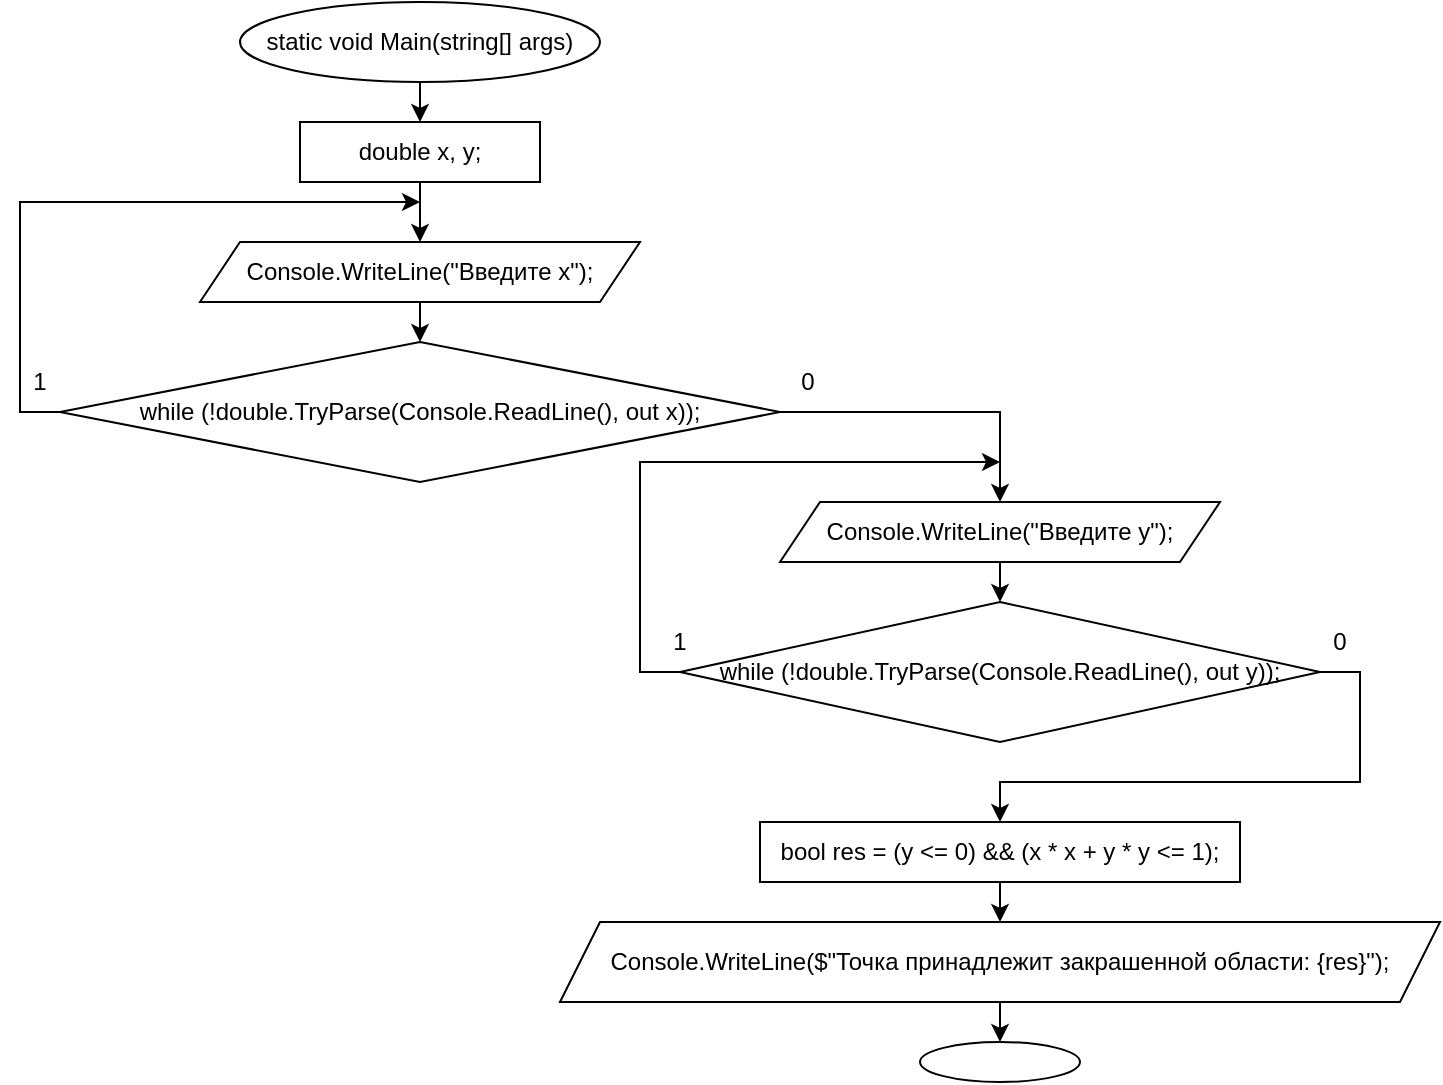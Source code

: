 <mxfile version="15.2.7" type="device"><diagram id="GYrnhCfk23U497RunZHj" name="Page-1"><mxGraphModel dx="836" dy="748" grid="1" gridSize="10" guides="1" tooltips="1" connect="1" arrows="1" fold="1" page="1" pageScale="1" pageWidth="827" pageHeight="1169" math="0" shadow="0"><root><mxCell id="0"/><mxCell id="1" parent="0"/><mxCell id="1HDRV-F6KrmFOh9Od4w7-3" style="edgeStyle=orthogonalEdgeStyle;rounded=0;orthogonalLoop=1;jettySize=auto;html=1;exitX=0.5;exitY=1;exitDx=0;exitDy=0;entryX=0.5;entryY=0;entryDx=0;entryDy=0;" edge="1" parent="1" source="1HDRV-F6KrmFOh9Od4w7-1" target="1HDRV-F6KrmFOh9Od4w7-2"><mxGeometry relative="1" as="geometry"/></mxCell><mxCell id="1HDRV-F6KrmFOh9Od4w7-1" value="static void Main(string[] args)" style="ellipse;whiteSpace=wrap;html=1;" vertex="1" parent="1"><mxGeometry x="150" y="20" width="180" height="40" as="geometry"/></mxCell><mxCell id="1HDRV-F6KrmFOh9Od4w7-6" style="edgeStyle=orthogonalEdgeStyle;rounded=0;orthogonalLoop=1;jettySize=auto;html=1;exitX=0.5;exitY=1;exitDx=0;exitDy=0;entryX=0.5;entryY=0;entryDx=0;entryDy=0;" edge="1" parent="1" source="1HDRV-F6KrmFOh9Od4w7-2" target="1HDRV-F6KrmFOh9Od4w7-4"><mxGeometry relative="1" as="geometry"/></mxCell><mxCell id="1HDRV-F6KrmFOh9Od4w7-2" value="double x, y;" style="rounded=0;whiteSpace=wrap;html=1;" vertex="1" parent="1"><mxGeometry x="180" y="80" width="120" height="30" as="geometry"/></mxCell><mxCell id="1HDRV-F6KrmFOh9Od4w7-7" style="edgeStyle=orthogonalEdgeStyle;rounded=0;orthogonalLoop=1;jettySize=auto;html=1;exitX=0.5;exitY=1;exitDx=0;exitDy=0;entryX=0.5;entryY=0;entryDx=0;entryDy=0;" edge="1" parent="1" source="1HDRV-F6KrmFOh9Od4w7-4" target="1HDRV-F6KrmFOh9Od4w7-5"><mxGeometry relative="1" as="geometry"/></mxCell><mxCell id="1HDRV-F6KrmFOh9Od4w7-4" value="Console.WriteLine(&quot;Введите x&quot;);" style="shape=parallelogram;perimeter=parallelogramPerimeter;whiteSpace=wrap;html=1;fixedSize=1;" vertex="1" parent="1"><mxGeometry x="130" y="140" width="220" height="30" as="geometry"/></mxCell><mxCell id="1HDRV-F6KrmFOh9Od4w7-8" style="edgeStyle=orthogonalEdgeStyle;rounded=0;orthogonalLoop=1;jettySize=auto;html=1;exitX=0;exitY=0.5;exitDx=0;exitDy=0;" edge="1" parent="1" source="1HDRV-F6KrmFOh9Od4w7-5"><mxGeometry relative="1" as="geometry"><mxPoint x="240" y="120" as="targetPoint"/><Array as="points"><mxPoint x="40" y="225"/><mxPoint x="40" y="120"/></Array></mxGeometry></mxCell><mxCell id="1HDRV-F6KrmFOh9Od4w7-10" style="edgeStyle=orthogonalEdgeStyle;rounded=0;orthogonalLoop=1;jettySize=auto;html=1;exitX=1;exitY=0.5;exitDx=0;exitDy=0;entryX=0.5;entryY=0;entryDx=0;entryDy=0;" edge="1" parent="1" source="1HDRV-F6KrmFOh9Od4w7-5" target="1HDRV-F6KrmFOh9Od4w7-9"><mxGeometry relative="1" as="geometry"/></mxCell><mxCell id="1HDRV-F6KrmFOh9Od4w7-5" value="while (!double.TryParse(Console.ReadLine(), out x));" style="rhombus;whiteSpace=wrap;html=1;" vertex="1" parent="1"><mxGeometry x="60" y="190" width="360" height="70" as="geometry"/></mxCell><mxCell id="1HDRV-F6KrmFOh9Od4w7-12" style="edgeStyle=orthogonalEdgeStyle;rounded=0;orthogonalLoop=1;jettySize=auto;html=1;exitX=0.5;exitY=1;exitDx=0;exitDy=0;entryX=0.5;entryY=0;entryDx=0;entryDy=0;" edge="1" parent="1" source="1HDRV-F6KrmFOh9Od4w7-9" target="1HDRV-F6KrmFOh9Od4w7-11"><mxGeometry relative="1" as="geometry"/></mxCell><mxCell id="1HDRV-F6KrmFOh9Od4w7-9" value="Console.WriteLine(&quot;Введите y&quot;);" style="shape=parallelogram;perimeter=parallelogramPerimeter;whiteSpace=wrap;html=1;fixedSize=1;" vertex="1" parent="1"><mxGeometry x="420" y="270" width="220" height="30" as="geometry"/></mxCell><mxCell id="1HDRV-F6KrmFOh9Od4w7-13" style="edgeStyle=orthogonalEdgeStyle;rounded=0;orthogonalLoop=1;jettySize=auto;html=1;exitX=0;exitY=0.5;exitDx=0;exitDy=0;" edge="1" parent="1" source="1HDRV-F6KrmFOh9Od4w7-11"><mxGeometry relative="1" as="geometry"><mxPoint x="530" y="250" as="targetPoint"/><Array as="points"><mxPoint x="350" y="355"/><mxPoint x="350" y="250"/><mxPoint x="530" y="250"/></Array></mxGeometry></mxCell><mxCell id="1HDRV-F6KrmFOh9Od4w7-15" style="edgeStyle=orthogonalEdgeStyle;rounded=0;orthogonalLoop=1;jettySize=auto;html=1;exitX=1;exitY=0.5;exitDx=0;exitDy=0;entryX=0.5;entryY=0;entryDx=0;entryDy=0;" edge="1" parent="1" source="1HDRV-F6KrmFOh9Od4w7-11" target="1HDRV-F6KrmFOh9Od4w7-14"><mxGeometry relative="1" as="geometry"/></mxCell><mxCell id="1HDRV-F6KrmFOh9Od4w7-11" value="while (!double.TryParse(Console.ReadLine(), out y));" style="rhombus;whiteSpace=wrap;html=1;" vertex="1" parent="1"><mxGeometry x="370" y="320" width="320" height="70" as="geometry"/></mxCell><mxCell id="1HDRV-F6KrmFOh9Od4w7-18" style="edgeStyle=orthogonalEdgeStyle;rounded=0;orthogonalLoop=1;jettySize=auto;html=1;exitX=0.5;exitY=1;exitDx=0;exitDy=0;entryX=0.5;entryY=0;entryDx=0;entryDy=0;" edge="1" parent="1" source="1HDRV-F6KrmFOh9Od4w7-14" target="1HDRV-F6KrmFOh9Od4w7-17"><mxGeometry relative="1" as="geometry"/></mxCell><mxCell id="1HDRV-F6KrmFOh9Od4w7-14" value="bool res = (y &amp;lt;= 0) &amp;amp;&amp;amp; (x * x + y * y &amp;lt;= 1);" style="rounded=0;whiteSpace=wrap;html=1;" vertex="1" parent="1"><mxGeometry x="410" y="430" width="240" height="30" as="geometry"/></mxCell><mxCell id="1HDRV-F6KrmFOh9Od4w7-20" style="edgeStyle=orthogonalEdgeStyle;rounded=0;orthogonalLoop=1;jettySize=auto;html=1;exitX=0.5;exitY=1;exitDx=0;exitDy=0;entryX=0.5;entryY=0;entryDx=0;entryDy=0;" edge="1" parent="1" source="1HDRV-F6KrmFOh9Od4w7-17" target="1HDRV-F6KrmFOh9Od4w7-19"><mxGeometry relative="1" as="geometry"/></mxCell><mxCell id="1HDRV-F6KrmFOh9Od4w7-17" value="Console.WriteLine($&quot;Точка принадлежит закрашенной области: {res}&quot;);" style="shape=parallelogram;perimeter=parallelogramPerimeter;whiteSpace=wrap;html=1;fixedSize=1;" vertex="1" parent="1"><mxGeometry x="310" y="480" width="440" height="40" as="geometry"/></mxCell><mxCell id="1HDRV-F6KrmFOh9Od4w7-19" value="" style="ellipse;whiteSpace=wrap;html=1;" vertex="1" parent="1"><mxGeometry x="490" y="540" width="80" height="20" as="geometry"/></mxCell><mxCell id="1HDRV-F6KrmFOh9Od4w7-21" value="0" style="text;html=1;strokeColor=none;fillColor=none;align=center;verticalAlign=middle;whiteSpace=wrap;rounded=0;" vertex="1" parent="1"><mxGeometry x="414" y="200" width="40" height="20" as="geometry"/></mxCell><mxCell id="1HDRV-F6KrmFOh9Od4w7-22" value="1" style="text;html=1;strokeColor=none;fillColor=none;align=center;verticalAlign=middle;whiteSpace=wrap;rounded=0;" vertex="1" parent="1"><mxGeometry x="30" y="200" width="40" height="20" as="geometry"/></mxCell><mxCell id="1HDRV-F6KrmFOh9Od4w7-23" value="0" style="text;html=1;strokeColor=none;fillColor=none;align=center;verticalAlign=middle;whiteSpace=wrap;rounded=0;" vertex="1" parent="1"><mxGeometry x="680" y="330" width="40" height="20" as="geometry"/></mxCell><mxCell id="1HDRV-F6KrmFOh9Od4w7-24" value="1" style="text;html=1;strokeColor=none;fillColor=none;align=center;verticalAlign=middle;whiteSpace=wrap;rounded=0;" vertex="1" parent="1"><mxGeometry x="350" y="330" width="40" height="20" as="geometry"/></mxCell></root></mxGraphModel></diagram></mxfile>